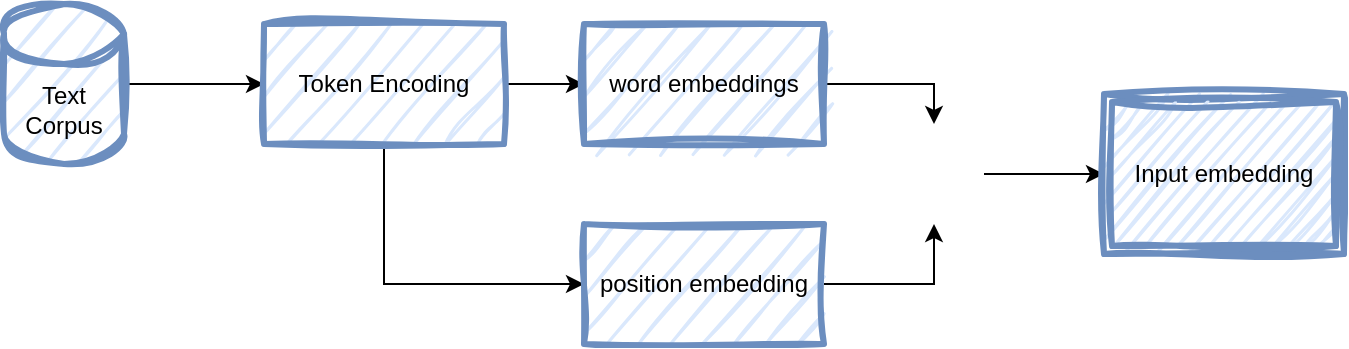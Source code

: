 <mxfile version="24.0.2" type="device">
  <diagram name="Page-1" id="BX4TBZN42xeIkj2WdhsH">
    <mxGraphModel dx="1362" dy="795" grid="1" gridSize="10" guides="1" tooltips="1" connect="1" arrows="1" fold="1" page="1" pageScale="1" pageWidth="850" pageHeight="1100" math="0" shadow="0">
      <root>
        <mxCell id="0" />
        <mxCell id="1" parent="0" />
        <mxCell id="X19s_nvHzqkZ-q4jmWEB-7" style="edgeStyle=orthogonalEdgeStyle;rounded=0;orthogonalLoop=1;jettySize=auto;html=1;exitX=1;exitY=0.5;exitDx=0;exitDy=0;exitPerimeter=0;" parent="1" source="X19s_nvHzqkZ-q4jmWEB-1" target="X19s_nvHzqkZ-q4jmWEB-2" edge="1">
          <mxGeometry relative="1" as="geometry" />
        </mxCell>
        <mxCell id="X19s_nvHzqkZ-q4jmWEB-1" value="&lt;div&gt;Text&lt;/div&gt;&lt;div&gt;Corpus&lt;br&gt;&lt;/div&gt;" style="shape=cylinder3;whiteSpace=wrap;html=1;boundedLbl=1;backgroundOutline=1;size=15;fillColor=#dae8fc;strokeColor=#6c8ebf;sketch=1;curveFitting=1;jiggle=2;strokeWidth=3;" parent="1" vertex="1">
          <mxGeometry x="60" y="160" width="60" height="80" as="geometry" />
        </mxCell>
        <mxCell id="X19s_nvHzqkZ-q4jmWEB-8" style="edgeStyle=orthogonalEdgeStyle;rounded=0;orthogonalLoop=1;jettySize=auto;html=1;exitX=1;exitY=0.5;exitDx=0;exitDy=0;" parent="1" source="X19s_nvHzqkZ-q4jmWEB-2" target="X19s_nvHzqkZ-q4jmWEB-3" edge="1">
          <mxGeometry relative="1" as="geometry" />
        </mxCell>
        <mxCell id="X19s_nvHzqkZ-q4jmWEB-9" style="edgeStyle=orthogonalEdgeStyle;rounded=0;orthogonalLoop=1;jettySize=auto;html=1;exitX=0.5;exitY=1;exitDx=0;exitDy=0;entryX=0;entryY=0.5;entryDx=0;entryDy=0;" parent="1" source="X19s_nvHzqkZ-q4jmWEB-2" target="X19s_nvHzqkZ-q4jmWEB-4" edge="1">
          <mxGeometry relative="1" as="geometry" />
        </mxCell>
        <mxCell id="X19s_nvHzqkZ-q4jmWEB-2" value="Token Encoding" style="rounded=0;whiteSpace=wrap;html=1;fillColor=#dae8fc;strokeColor=#6c8ebf;strokeWidth=3;glass=0;sketch=1;curveFitting=1;jiggle=2;" parent="1" vertex="1">
          <mxGeometry x="190" y="170" width="120" height="60" as="geometry" />
        </mxCell>
        <mxCell id="X19s_nvHzqkZ-q4jmWEB-10" style="edgeStyle=orthogonalEdgeStyle;rounded=0;orthogonalLoop=1;jettySize=auto;html=1;exitX=1;exitY=0.5;exitDx=0;exitDy=0;entryX=0.5;entryY=0;entryDx=0;entryDy=0;" parent="1" source="X19s_nvHzqkZ-q4jmWEB-3" target="X19s_nvHzqkZ-q4jmWEB-5" edge="1">
          <mxGeometry relative="1" as="geometry" />
        </mxCell>
        <mxCell id="X19s_nvHzqkZ-q4jmWEB-3" value="word embeddings" style="rounded=0;whiteSpace=wrap;html=1;fillColor=#dae8fc;strokeColor=#6c8ebf;strokeWidth=3;glass=0;sketch=1;curveFitting=1;jiggle=2;" parent="1" vertex="1">
          <mxGeometry x="350" y="170" width="120" height="60" as="geometry" />
        </mxCell>
        <mxCell id="X19s_nvHzqkZ-q4jmWEB-11" style="edgeStyle=orthogonalEdgeStyle;rounded=0;orthogonalLoop=1;jettySize=auto;html=1;exitX=1;exitY=0.5;exitDx=0;exitDy=0;entryX=0.5;entryY=1;entryDx=0;entryDy=0;" parent="1" source="X19s_nvHzqkZ-q4jmWEB-4" target="X19s_nvHzqkZ-q4jmWEB-5" edge="1">
          <mxGeometry relative="1" as="geometry" />
        </mxCell>
        <mxCell id="X19s_nvHzqkZ-q4jmWEB-4" value="position embedding" style="rounded=0;whiteSpace=wrap;html=1;fillColor=#dae8fc;strokeColor=#6c8ebf;strokeWidth=3;glass=0;sketch=1;curveFitting=1;jiggle=2;" parent="1" vertex="1">
          <mxGeometry x="350" y="270" width="120" height="60" as="geometry" />
        </mxCell>
        <mxCell id="X19s_nvHzqkZ-q4jmWEB-12" style="edgeStyle=orthogonalEdgeStyle;rounded=0;orthogonalLoop=1;jettySize=auto;html=1;exitX=1;exitY=0.5;exitDx=0;exitDy=0;" parent="1" source="X19s_nvHzqkZ-q4jmWEB-5" target="X19s_nvHzqkZ-q4jmWEB-6" edge="1">
          <mxGeometry relative="1" as="geometry" />
        </mxCell>
        <mxCell id="X19s_nvHzqkZ-q4jmWEB-5" value="" style="shape=image;html=1;verticalAlign=top;verticalLabelPosition=bottom;labelBackgroundColor=#ffffff;imageAspect=0;aspect=fixed;image=https://cdn0.iconfinder.com/data/icons/bold-purple-free-samples/32/Add_Circle_Plus_Download-128.png" parent="1" vertex="1">
          <mxGeometry x="500" y="220" width="50" height="50" as="geometry" />
        </mxCell>
        <mxCell id="X19s_nvHzqkZ-q4jmWEB-6" value="Input embedding" style="shape=ext;double=1;rounded=0;whiteSpace=wrap;html=1;fillColor=#dae8fc;strokeColor=#6c8ebf;strokeWidth=3;glass=0;sketch=1;curveFitting=1;jiggle=2;" parent="1" vertex="1">
          <mxGeometry x="610" y="205" width="120" height="80" as="geometry" />
        </mxCell>
      </root>
    </mxGraphModel>
  </diagram>
</mxfile>
